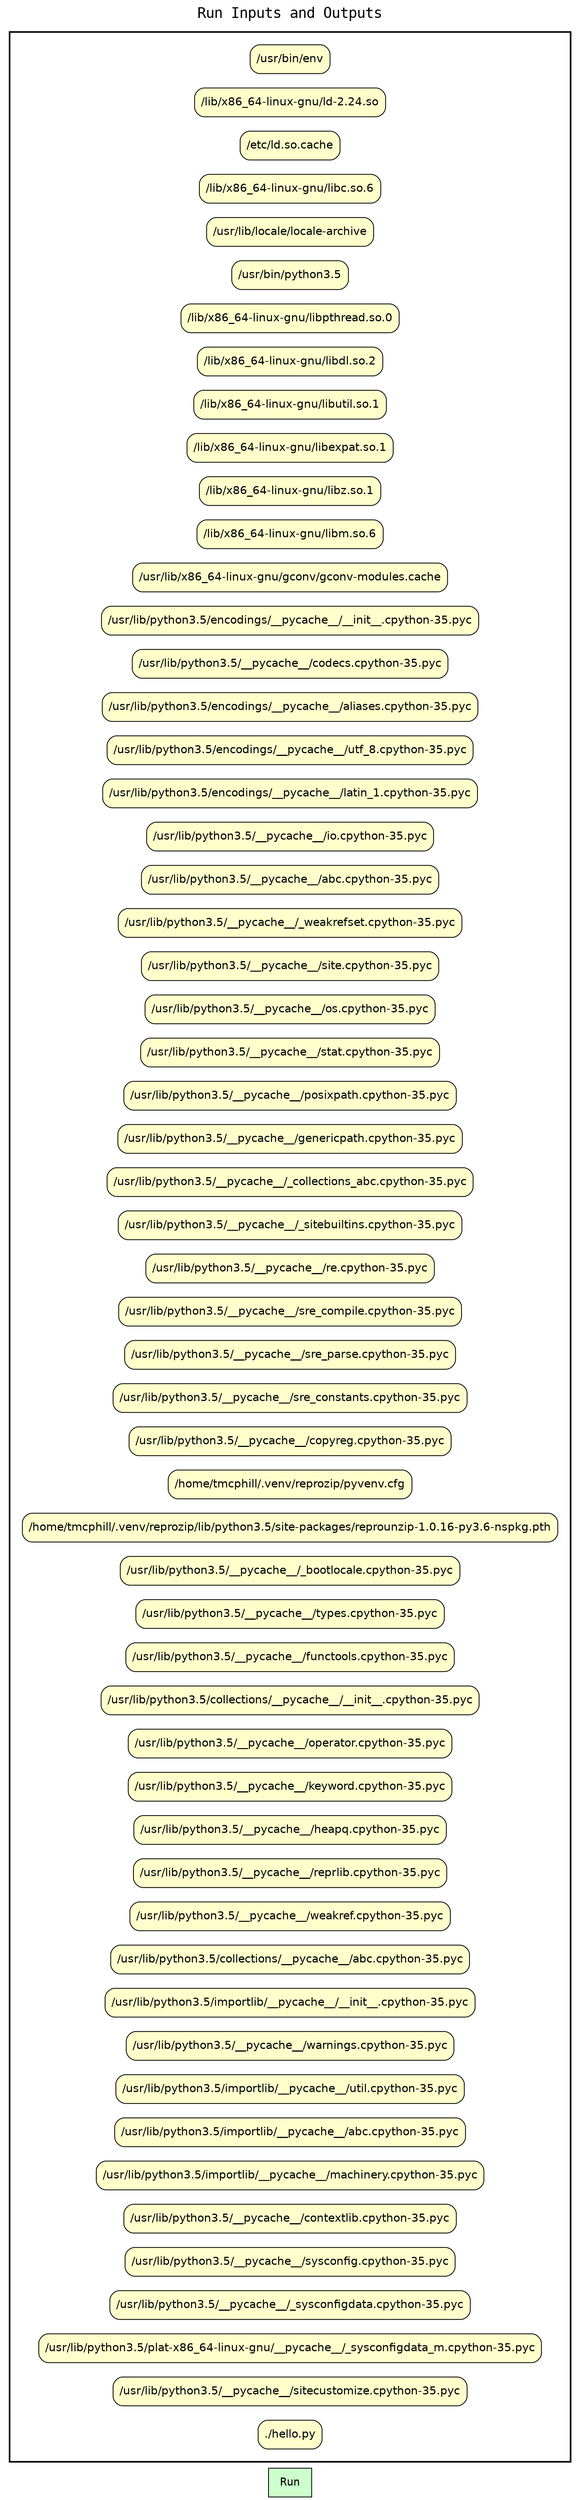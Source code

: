
digraph wt_run {
rankdir=LR
fontname=Courier; fontsize=18; labelloc=t
label="Run Inputs and Outputs"
node[shape=box style="filled" fillcolor="#CCFFCC" peripheries=1 fontname=Courier]
"Run"
subgraph cluster_inputs { label=""; color=black; penwidth=2
subgraph cluster_inputs_inner { label=""; color=white
node[shape=box style="rounded,filled" fillcolor="#FFFFCC" peripheries=1 fontname=Helvetica]
"input:/usr/bin/env" [label="/usr/bin/env"]
"input:/usr/bin/env" [label="/usr/bin/env"]
"input:/lib/x86_64-linux-gnu/ld-2.24.so" [label="/lib/x86_64-linux-gnu/ld-2.24.so"]
"input:/etc/ld.so.cache" [label="/etc/ld.so.cache"]
"input:/lib/x86_64-linux-gnu/libc.so.6" [label="/lib/x86_64-linux-gnu/libc.so.6"]
"input:/usr/lib/locale/locale-archive" [label="/usr/lib/locale/locale-archive"]
"input:/usr/bin/python3.5" [label="/usr/bin/python3.5"]
"input:/lib/x86_64-linux-gnu/ld-2.24.so" [label="/lib/x86_64-linux-gnu/ld-2.24.so"]
"input:/etc/ld.so.cache" [label="/etc/ld.so.cache"]
"input:/lib/x86_64-linux-gnu/libpthread.so.0" [label="/lib/x86_64-linux-gnu/libpthread.so.0"]
"input:/lib/x86_64-linux-gnu/libdl.so.2" [label="/lib/x86_64-linux-gnu/libdl.so.2"]
"input:/lib/x86_64-linux-gnu/libutil.so.1" [label="/lib/x86_64-linux-gnu/libutil.so.1"]
"input:/lib/x86_64-linux-gnu/libexpat.so.1" [label="/lib/x86_64-linux-gnu/libexpat.so.1"]
"input:/lib/x86_64-linux-gnu/libz.so.1" [label="/lib/x86_64-linux-gnu/libz.so.1"]
"input:/lib/x86_64-linux-gnu/libm.so.6" [label="/lib/x86_64-linux-gnu/libm.so.6"]
"input:/lib/x86_64-linux-gnu/libc.so.6" [label="/lib/x86_64-linux-gnu/libc.so.6"]
"input:/usr/lib/locale/locale-archive" [label="/usr/lib/locale/locale-archive"]
"input:/usr/lib/x86_64-linux-gnu/gconv/gconv-modules.cache" [label="/usr/lib/x86_64-linux-gnu/gconv/gconv-modules.cache"]
"input:/usr/lib/python3.5/encodings/__pycache__/__init__.cpython-35.pyc" [label="/usr/lib/python3.5/encodings/__pycache__/__init__.cpython-35.pyc"]
"input:/usr/lib/python3.5/__pycache__/codecs.cpython-35.pyc" [label="/usr/lib/python3.5/__pycache__/codecs.cpython-35.pyc"]
"input:/usr/lib/python3.5/encodings/__pycache__/aliases.cpython-35.pyc" [label="/usr/lib/python3.5/encodings/__pycache__/aliases.cpython-35.pyc"]
"input:/usr/lib/python3.5/encodings/__pycache__/utf_8.cpython-35.pyc" [label="/usr/lib/python3.5/encodings/__pycache__/utf_8.cpython-35.pyc"]
"input:/usr/lib/python3.5/encodings/__pycache__/latin_1.cpython-35.pyc" [label="/usr/lib/python3.5/encodings/__pycache__/latin_1.cpython-35.pyc"]
"input:/usr/lib/python3.5/__pycache__/io.cpython-35.pyc" [label="/usr/lib/python3.5/__pycache__/io.cpython-35.pyc"]
"input:/usr/lib/python3.5/__pycache__/abc.cpython-35.pyc" [label="/usr/lib/python3.5/__pycache__/abc.cpython-35.pyc"]
"input:/usr/lib/python3.5/__pycache__/_weakrefset.cpython-35.pyc" [label="/usr/lib/python3.5/__pycache__/_weakrefset.cpython-35.pyc"]
"input:/usr/lib/python3.5/__pycache__/site.cpython-35.pyc" [label="/usr/lib/python3.5/__pycache__/site.cpython-35.pyc"]
"input:/usr/lib/python3.5/__pycache__/os.cpython-35.pyc" [label="/usr/lib/python3.5/__pycache__/os.cpython-35.pyc"]
"input:/usr/lib/python3.5/__pycache__/stat.cpython-35.pyc" [label="/usr/lib/python3.5/__pycache__/stat.cpython-35.pyc"]
"input:/usr/lib/python3.5/__pycache__/posixpath.cpython-35.pyc" [label="/usr/lib/python3.5/__pycache__/posixpath.cpython-35.pyc"]
"input:/usr/lib/python3.5/__pycache__/genericpath.cpython-35.pyc" [label="/usr/lib/python3.5/__pycache__/genericpath.cpython-35.pyc"]
"input:/usr/lib/python3.5/__pycache__/_collections_abc.cpython-35.pyc" [label="/usr/lib/python3.5/__pycache__/_collections_abc.cpython-35.pyc"]
"input:/usr/lib/python3.5/__pycache__/_sitebuiltins.cpython-35.pyc" [label="/usr/lib/python3.5/__pycache__/_sitebuiltins.cpython-35.pyc"]
"input:/usr/lib/python3.5/__pycache__/re.cpython-35.pyc" [label="/usr/lib/python3.5/__pycache__/re.cpython-35.pyc"]
"input:/usr/lib/python3.5/__pycache__/sre_compile.cpython-35.pyc" [label="/usr/lib/python3.5/__pycache__/sre_compile.cpython-35.pyc"]
"input:/usr/lib/python3.5/__pycache__/sre_parse.cpython-35.pyc" [label="/usr/lib/python3.5/__pycache__/sre_parse.cpython-35.pyc"]
"input:/usr/lib/python3.5/__pycache__/sre_constants.cpython-35.pyc" [label="/usr/lib/python3.5/__pycache__/sre_constants.cpython-35.pyc"]
"input:/usr/lib/python3.5/__pycache__/copyreg.cpython-35.pyc" [label="/usr/lib/python3.5/__pycache__/copyreg.cpython-35.pyc"]
"input:/home/tmcphill/.venv/reprozip/pyvenv.cfg" [label="/home/tmcphill/.venv/reprozip/pyvenv.cfg"]
"input:/home/tmcphill/.venv/reprozip/lib/python3.5/site-packages/reprounzip-1.0.16-py3.6-nspkg.pth" [label="/home/tmcphill/.venv/reprozip/lib/python3.5/site-packages/reprounzip-1.0.16-py3.6-nspkg.pth"]
"input:/usr/lib/python3.5/__pycache__/_bootlocale.cpython-35.pyc" [label="/usr/lib/python3.5/__pycache__/_bootlocale.cpython-35.pyc"]
"input:/usr/lib/python3.5/__pycache__/types.cpython-35.pyc" [label="/usr/lib/python3.5/__pycache__/types.cpython-35.pyc"]
"input:/usr/lib/python3.5/__pycache__/functools.cpython-35.pyc" [label="/usr/lib/python3.5/__pycache__/functools.cpython-35.pyc"]
"input:/usr/lib/python3.5/collections/__pycache__/__init__.cpython-35.pyc" [label="/usr/lib/python3.5/collections/__pycache__/__init__.cpython-35.pyc"]
"input:/usr/lib/python3.5/__pycache__/operator.cpython-35.pyc" [label="/usr/lib/python3.5/__pycache__/operator.cpython-35.pyc"]
"input:/usr/lib/python3.5/__pycache__/keyword.cpython-35.pyc" [label="/usr/lib/python3.5/__pycache__/keyword.cpython-35.pyc"]
"input:/usr/lib/python3.5/__pycache__/heapq.cpython-35.pyc" [label="/usr/lib/python3.5/__pycache__/heapq.cpython-35.pyc"]
"input:/usr/lib/python3.5/__pycache__/reprlib.cpython-35.pyc" [label="/usr/lib/python3.5/__pycache__/reprlib.cpython-35.pyc"]
"input:/usr/lib/python3.5/__pycache__/weakref.cpython-35.pyc" [label="/usr/lib/python3.5/__pycache__/weakref.cpython-35.pyc"]
"input:/usr/lib/python3.5/collections/__pycache__/abc.cpython-35.pyc" [label="/usr/lib/python3.5/collections/__pycache__/abc.cpython-35.pyc"]
"input:/usr/lib/python3.5/importlib/__pycache__/__init__.cpython-35.pyc" [label="/usr/lib/python3.5/importlib/__pycache__/__init__.cpython-35.pyc"]
"input:/usr/lib/python3.5/__pycache__/warnings.cpython-35.pyc" [label="/usr/lib/python3.5/__pycache__/warnings.cpython-35.pyc"]
"input:/usr/lib/python3.5/importlib/__pycache__/util.cpython-35.pyc" [label="/usr/lib/python3.5/importlib/__pycache__/util.cpython-35.pyc"]
"input:/usr/lib/python3.5/importlib/__pycache__/abc.cpython-35.pyc" [label="/usr/lib/python3.5/importlib/__pycache__/abc.cpython-35.pyc"]
"input:/usr/lib/python3.5/importlib/__pycache__/machinery.cpython-35.pyc" [label="/usr/lib/python3.5/importlib/__pycache__/machinery.cpython-35.pyc"]
"input:/usr/lib/python3.5/__pycache__/contextlib.cpython-35.pyc" [label="/usr/lib/python3.5/__pycache__/contextlib.cpython-35.pyc"]
"input:/usr/lib/python3.5/__pycache__/sysconfig.cpython-35.pyc" [label="/usr/lib/python3.5/__pycache__/sysconfig.cpython-35.pyc"]
"input:/usr/lib/python3.5/__pycache__/_sysconfigdata.cpython-35.pyc" [label="/usr/lib/python3.5/__pycache__/_sysconfigdata.cpython-35.pyc"]
"input:/usr/lib/python3.5/plat-x86_64-linux-gnu/__pycache__/_sysconfigdata_m.cpython-35.pyc" [label="/usr/lib/python3.5/plat-x86_64-linux-gnu/__pycache__/_sysconfigdata_m.cpython-35.pyc"]
"input:/home/tmcphill/.venv/reprozip/lib/python3.5/site-packages/reprounzip-1.0.16-py3.6-nspkg.pth" [label="/home/tmcphill/.venv/reprozip/lib/python3.5/site-packages/reprounzip-1.0.16-py3.6-nspkg.pth"]
"input:/usr/lib/python3.5/__pycache__/sitecustomize.cpython-35.pyc" [label="/usr/lib/python3.5/__pycache__/sitecustomize.cpython-35.pyc"]
"input:./hello.py" [label="./hello.py"]
"input:./hello.py" [label="./hello.py"]
}}
subgraph cluster_outputs { label=""; color=black; penwidth=2
subgraph cluster_outputs_inner { label=""; color=white
node[shape=box style="rounded,filled" fillcolor="#FFFFCC" peripheries=1 fontname=Helvetica]
}}
}

